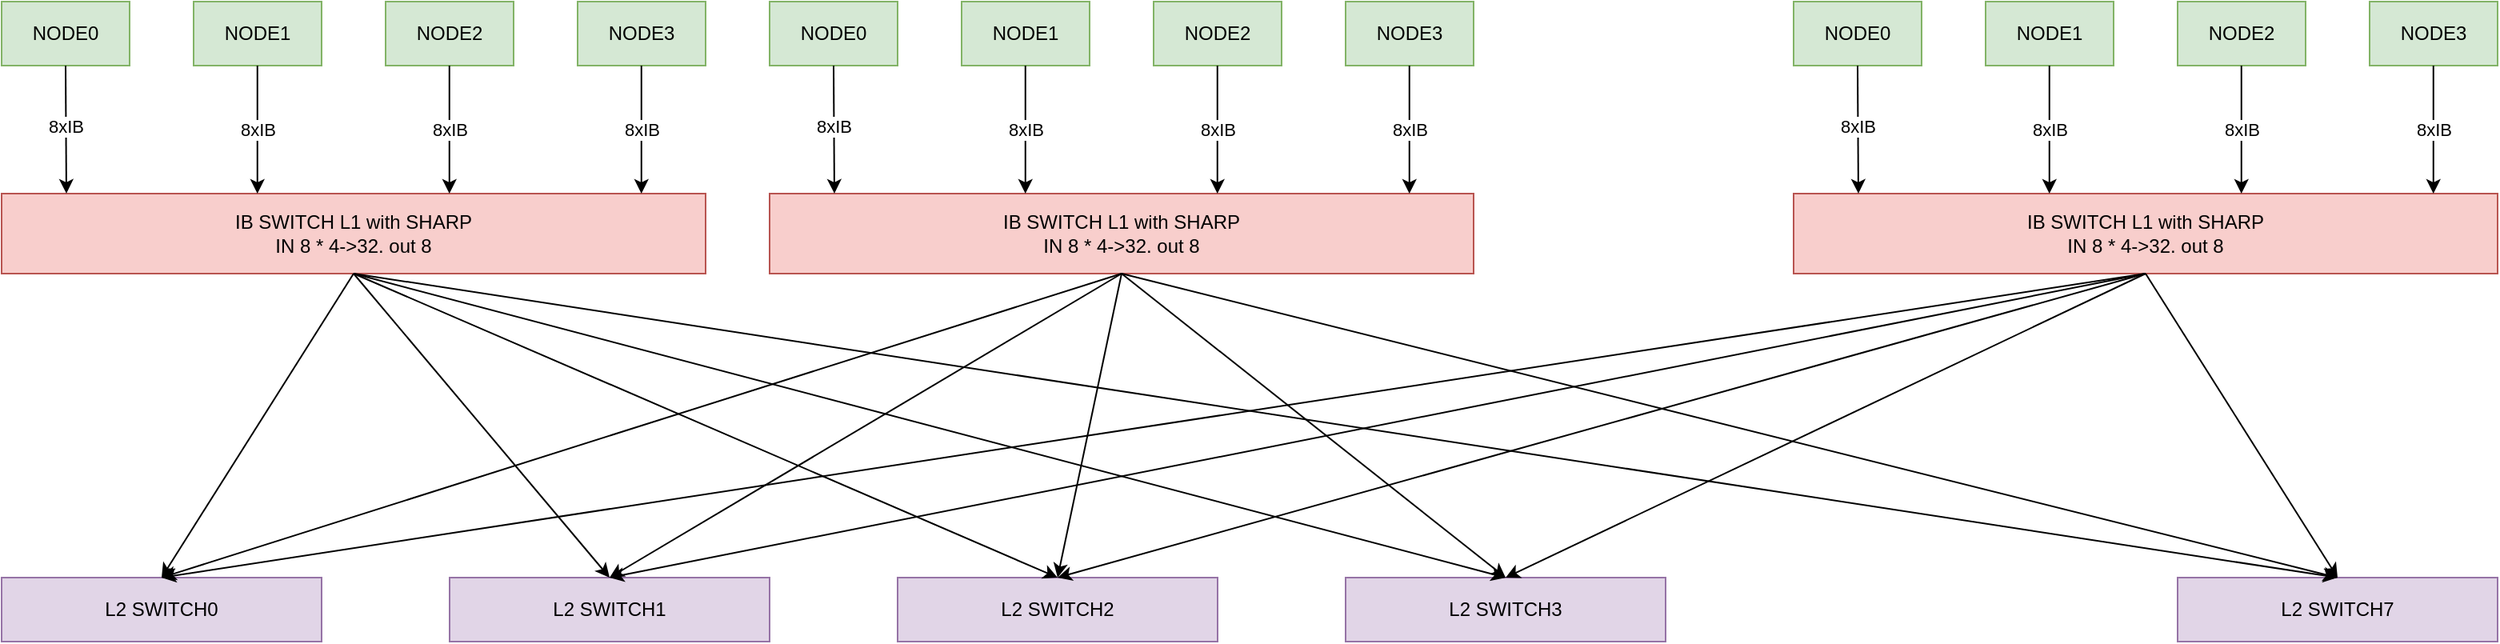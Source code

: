 <mxfile version="21.1.6" type="github">
  <diagram name="Page-1" id="u6EofwE82MoI4p_kMzL1">
    <mxGraphModel dx="1747" dy="966" grid="1" gridSize="10" guides="1" tooltips="1" connect="1" arrows="1" fold="1" page="1" pageScale="1" pageWidth="850" pageHeight="1100" math="0" shadow="0">
      <root>
        <mxCell id="0" />
        <mxCell id="1" parent="0" />
        <mxCell id="vdz2abv_oUN0xk4Ib0JP-1" value="NODE0" style="rounded=0;whiteSpace=wrap;html=1;fillColor=#d5e8d4;strokeColor=#82b366;" vertex="1" parent="1">
          <mxGeometry x="80" y="200" width="80" height="40" as="geometry" />
        </mxCell>
        <mxCell id="vdz2abv_oUN0xk4Ib0JP-2" value="NODE1" style="rounded=0;whiteSpace=wrap;html=1;fillColor=#d5e8d4;strokeColor=#82b366;" vertex="1" parent="1">
          <mxGeometry x="200" y="200" width="80" height="40" as="geometry" />
        </mxCell>
        <mxCell id="vdz2abv_oUN0xk4Ib0JP-3" value="NODE2" style="rounded=0;whiteSpace=wrap;html=1;fillColor=#d5e8d4;strokeColor=#82b366;" vertex="1" parent="1">
          <mxGeometry x="320" y="200" width="80" height="40" as="geometry" />
        </mxCell>
        <mxCell id="vdz2abv_oUN0xk4Ib0JP-4" value="NODE3" style="rounded=0;whiteSpace=wrap;html=1;fillColor=#d5e8d4;strokeColor=#82b366;" vertex="1" parent="1">
          <mxGeometry x="440" y="200" width="80" height="40" as="geometry" />
        </mxCell>
        <mxCell id="vdz2abv_oUN0xk4Ib0JP-5" value="IB SWITCH L1 with SHARP&lt;br&gt;IN 8 * 4-&amp;gt;32. out 8" style="rounded=0;whiteSpace=wrap;html=1;fillColor=#f8cecc;strokeColor=#b85450;" vertex="1" parent="1">
          <mxGeometry x="80" y="320" width="440" height="50" as="geometry" />
        </mxCell>
        <mxCell id="vdz2abv_oUN0xk4Ib0JP-6" value="" style="endArrow=classic;html=1;rounded=0;exitX=0.5;exitY=1;exitDx=0;exitDy=0;entryX=0.092;entryY=-0.001;entryDx=0;entryDy=0;entryPerimeter=0;" edge="1" parent="1" source="vdz2abv_oUN0xk4Ib0JP-1" target="vdz2abv_oUN0xk4Ib0JP-5">
          <mxGeometry width="50" height="50" relative="1" as="geometry">
            <mxPoint x="400" y="610" as="sourcePoint" />
            <mxPoint x="450" y="560" as="targetPoint" />
          </mxGeometry>
        </mxCell>
        <mxCell id="vdz2abv_oUN0xk4Ib0JP-10" value="8xIB" style="edgeLabel;html=1;align=center;verticalAlign=middle;resizable=0;points=[];" vertex="1" connectable="0" parent="vdz2abv_oUN0xk4Ib0JP-6">
          <mxGeometry x="-0.048" relative="1" as="geometry">
            <mxPoint as="offset" />
          </mxGeometry>
        </mxCell>
        <mxCell id="vdz2abv_oUN0xk4Ib0JP-7" value="8xIB" style="endArrow=classic;html=1;rounded=0;exitX=0.5;exitY=1;exitDx=0;exitDy=0;entryX=0.092;entryY=-0.001;entryDx=0;entryDy=0;entryPerimeter=0;" edge="1" parent="1">
          <mxGeometry width="50" height="50" relative="1" as="geometry">
            <mxPoint x="239.88" y="240" as="sourcePoint" />
            <mxPoint x="239.88" y="320" as="targetPoint" />
          </mxGeometry>
        </mxCell>
        <mxCell id="vdz2abv_oUN0xk4Ib0JP-8" value="" style="endArrow=classic;html=1;rounded=0;exitX=0.5;exitY=1;exitDx=0;exitDy=0;entryX=0.092;entryY=-0.001;entryDx=0;entryDy=0;entryPerimeter=0;" edge="1" parent="1">
          <mxGeometry width="50" height="50" relative="1" as="geometry">
            <mxPoint x="359.88" y="240" as="sourcePoint" />
            <mxPoint x="359.88" y="320" as="targetPoint" />
          </mxGeometry>
        </mxCell>
        <mxCell id="vdz2abv_oUN0xk4Ib0JP-11" value="8xIB" style="edgeLabel;html=1;align=center;verticalAlign=middle;resizable=0;points=[];" vertex="1" connectable="0" parent="vdz2abv_oUN0xk4Ib0JP-8">
          <mxGeometry x="-0.001" relative="1" as="geometry">
            <mxPoint as="offset" />
          </mxGeometry>
        </mxCell>
        <mxCell id="vdz2abv_oUN0xk4Ib0JP-9" value="8xIB" style="endArrow=classic;html=1;rounded=0;exitX=0.5;exitY=1;exitDx=0;exitDy=0;entryX=0.092;entryY=-0.001;entryDx=0;entryDy=0;entryPerimeter=0;" edge="1" parent="1">
          <mxGeometry width="50" height="50" relative="1" as="geometry">
            <mxPoint x="479.88" y="240" as="sourcePoint" />
            <mxPoint x="479.88" y="320" as="targetPoint" />
          </mxGeometry>
        </mxCell>
        <mxCell id="vdz2abv_oUN0xk4Ib0JP-12" value="L2 SWITCH0" style="rounded=0;whiteSpace=wrap;html=1;fillColor=#e1d5e7;strokeColor=#9673a6;" vertex="1" parent="1">
          <mxGeometry x="80" y="560" width="200" height="40" as="geometry" />
        </mxCell>
        <mxCell id="vdz2abv_oUN0xk4Ib0JP-13" value="NODE0" style="rounded=0;whiteSpace=wrap;html=1;fillColor=#d5e8d4;strokeColor=#82b366;" vertex="1" parent="1">
          <mxGeometry x="560" y="200" width="80" height="40" as="geometry" />
        </mxCell>
        <mxCell id="vdz2abv_oUN0xk4Ib0JP-14" value="NODE1" style="rounded=0;whiteSpace=wrap;html=1;fillColor=#d5e8d4;strokeColor=#82b366;" vertex="1" parent="1">
          <mxGeometry x="680" y="200" width="80" height="40" as="geometry" />
        </mxCell>
        <mxCell id="vdz2abv_oUN0xk4Ib0JP-15" value="NODE2" style="rounded=0;whiteSpace=wrap;html=1;fillColor=#d5e8d4;strokeColor=#82b366;" vertex="1" parent="1">
          <mxGeometry x="800" y="200" width="80" height="40" as="geometry" />
        </mxCell>
        <mxCell id="vdz2abv_oUN0xk4Ib0JP-16" value="NODE3" style="rounded=0;whiteSpace=wrap;html=1;fillColor=#d5e8d4;strokeColor=#82b366;" vertex="1" parent="1">
          <mxGeometry x="920" y="200" width="80" height="40" as="geometry" />
        </mxCell>
        <mxCell id="vdz2abv_oUN0xk4Ib0JP-17" value="IB SWITCH L1 with SHARP&lt;br&gt;IN 8 * 4-&amp;gt;32. out 8" style="rounded=0;whiteSpace=wrap;html=1;fillColor=#f8cecc;strokeColor=#b85450;" vertex="1" parent="1">
          <mxGeometry x="560" y="320" width="440" height="50" as="geometry" />
        </mxCell>
        <mxCell id="vdz2abv_oUN0xk4Ib0JP-18" value="" style="endArrow=classic;html=1;rounded=0;exitX=0.5;exitY=1;exitDx=0;exitDy=0;entryX=0.092;entryY=-0.001;entryDx=0;entryDy=0;entryPerimeter=0;" edge="1" parent="1" source="vdz2abv_oUN0xk4Ib0JP-13" target="vdz2abv_oUN0xk4Ib0JP-17">
          <mxGeometry width="50" height="50" relative="1" as="geometry">
            <mxPoint x="880" y="610" as="sourcePoint" />
            <mxPoint x="930" y="560" as="targetPoint" />
          </mxGeometry>
        </mxCell>
        <mxCell id="vdz2abv_oUN0xk4Ib0JP-19" value="8xIB" style="edgeLabel;html=1;align=center;verticalAlign=middle;resizable=0;points=[];" vertex="1" connectable="0" parent="vdz2abv_oUN0xk4Ib0JP-18">
          <mxGeometry x="-0.048" relative="1" as="geometry">
            <mxPoint as="offset" />
          </mxGeometry>
        </mxCell>
        <mxCell id="vdz2abv_oUN0xk4Ib0JP-20" value="8xIB" style="endArrow=classic;html=1;rounded=0;exitX=0.5;exitY=1;exitDx=0;exitDy=0;entryX=0.092;entryY=-0.001;entryDx=0;entryDy=0;entryPerimeter=0;" edge="1" parent="1">
          <mxGeometry width="50" height="50" relative="1" as="geometry">
            <mxPoint x="719.88" y="240" as="sourcePoint" />
            <mxPoint x="719.88" y="320" as="targetPoint" />
          </mxGeometry>
        </mxCell>
        <mxCell id="vdz2abv_oUN0xk4Ib0JP-21" value="" style="endArrow=classic;html=1;rounded=0;exitX=0.5;exitY=1;exitDx=0;exitDy=0;entryX=0.092;entryY=-0.001;entryDx=0;entryDy=0;entryPerimeter=0;" edge="1" parent="1">
          <mxGeometry width="50" height="50" relative="1" as="geometry">
            <mxPoint x="839.88" y="240" as="sourcePoint" />
            <mxPoint x="839.88" y="320" as="targetPoint" />
          </mxGeometry>
        </mxCell>
        <mxCell id="vdz2abv_oUN0xk4Ib0JP-22" value="8xIB" style="edgeLabel;html=1;align=center;verticalAlign=middle;resizable=0;points=[];" vertex="1" connectable="0" parent="vdz2abv_oUN0xk4Ib0JP-21">
          <mxGeometry x="-0.001" relative="1" as="geometry">
            <mxPoint as="offset" />
          </mxGeometry>
        </mxCell>
        <mxCell id="vdz2abv_oUN0xk4Ib0JP-23" value="8xIB" style="endArrow=classic;html=1;rounded=0;exitX=0.5;exitY=1;exitDx=0;exitDy=0;entryX=0.092;entryY=-0.001;entryDx=0;entryDy=0;entryPerimeter=0;" edge="1" parent="1">
          <mxGeometry width="50" height="50" relative="1" as="geometry">
            <mxPoint x="959.88" y="240" as="sourcePoint" />
            <mxPoint x="959.88" y="320" as="targetPoint" />
          </mxGeometry>
        </mxCell>
        <mxCell id="vdz2abv_oUN0xk4Ib0JP-24" value="NODE0" style="rounded=0;whiteSpace=wrap;html=1;fillColor=#d5e8d4;strokeColor=#82b366;" vertex="1" parent="1">
          <mxGeometry x="1200" y="200" width="80" height="40" as="geometry" />
        </mxCell>
        <mxCell id="vdz2abv_oUN0xk4Ib0JP-25" value="NODE1" style="rounded=0;whiteSpace=wrap;html=1;fillColor=#d5e8d4;strokeColor=#82b366;" vertex="1" parent="1">
          <mxGeometry x="1320" y="200" width="80" height="40" as="geometry" />
        </mxCell>
        <mxCell id="vdz2abv_oUN0xk4Ib0JP-26" value="NODE2" style="rounded=0;whiteSpace=wrap;html=1;fillColor=#d5e8d4;strokeColor=#82b366;" vertex="1" parent="1">
          <mxGeometry x="1440" y="200" width="80" height="40" as="geometry" />
        </mxCell>
        <mxCell id="vdz2abv_oUN0xk4Ib0JP-27" value="NODE3" style="rounded=0;whiteSpace=wrap;html=1;fillColor=#d5e8d4;strokeColor=#82b366;" vertex="1" parent="1">
          <mxGeometry x="1560" y="200" width="80" height="40" as="geometry" />
        </mxCell>
        <mxCell id="vdz2abv_oUN0xk4Ib0JP-28" value="IB SWITCH L1 with SHARP&lt;br&gt;IN 8 * 4-&amp;gt;32. out 8" style="rounded=0;whiteSpace=wrap;html=1;fillColor=#f8cecc;strokeColor=#b85450;" vertex="1" parent="1">
          <mxGeometry x="1200" y="320" width="440" height="50" as="geometry" />
        </mxCell>
        <mxCell id="vdz2abv_oUN0xk4Ib0JP-29" value="" style="endArrow=classic;html=1;rounded=0;exitX=0.5;exitY=1;exitDx=0;exitDy=0;entryX=0.092;entryY=-0.001;entryDx=0;entryDy=0;entryPerimeter=0;" edge="1" parent="1" source="vdz2abv_oUN0xk4Ib0JP-24" target="vdz2abv_oUN0xk4Ib0JP-28">
          <mxGeometry width="50" height="50" relative="1" as="geometry">
            <mxPoint x="1520" y="610" as="sourcePoint" />
            <mxPoint x="1570" y="560" as="targetPoint" />
          </mxGeometry>
        </mxCell>
        <mxCell id="vdz2abv_oUN0xk4Ib0JP-30" value="8xIB" style="edgeLabel;html=1;align=center;verticalAlign=middle;resizable=0;points=[];" vertex="1" connectable="0" parent="vdz2abv_oUN0xk4Ib0JP-29">
          <mxGeometry x="-0.048" relative="1" as="geometry">
            <mxPoint as="offset" />
          </mxGeometry>
        </mxCell>
        <mxCell id="vdz2abv_oUN0xk4Ib0JP-31" value="8xIB" style="endArrow=classic;html=1;rounded=0;exitX=0.5;exitY=1;exitDx=0;exitDy=0;entryX=0.092;entryY=-0.001;entryDx=0;entryDy=0;entryPerimeter=0;" edge="1" parent="1">
          <mxGeometry width="50" height="50" relative="1" as="geometry">
            <mxPoint x="1359.88" y="240" as="sourcePoint" />
            <mxPoint x="1359.88" y="320" as="targetPoint" />
          </mxGeometry>
        </mxCell>
        <mxCell id="vdz2abv_oUN0xk4Ib0JP-32" value="" style="endArrow=classic;html=1;rounded=0;exitX=0.5;exitY=1;exitDx=0;exitDy=0;entryX=0.092;entryY=-0.001;entryDx=0;entryDy=0;entryPerimeter=0;" edge="1" parent="1">
          <mxGeometry width="50" height="50" relative="1" as="geometry">
            <mxPoint x="1479.88" y="240" as="sourcePoint" />
            <mxPoint x="1479.88" y="320" as="targetPoint" />
          </mxGeometry>
        </mxCell>
        <mxCell id="vdz2abv_oUN0xk4Ib0JP-33" value="8xIB" style="edgeLabel;html=1;align=center;verticalAlign=middle;resizable=0;points=[];" vertex="1" connectable="0" parent="vdz2abv_oUN0xk4Ib0JP-32">
          <mxGeometry x="-0.001" relative="1" as="geometry">
            <mxPoint as="offset" />
          </mxGeometry>
        </mxCell>
        <mxCell id="vdz2abv_oUN0xk4Ib0JP-34" value="8xIB" style="endArrow=classic;html=1;rounded=0;exitX=0.5;exitY=1;exitDx=0;exitDy=0;entryX=0.092;entryY=-0.001;entryDx=0;entryDy=0;entryPerimeter=0;" edge="1" parent="1">
          <mxGeometry width="50" height="50" relative="1" as="geometry">
            <mxPoint x="1599.88" y="240" as="sourcePoint" />
            <mxPoint x="1599.88" y="320" as="targetPoint" />
          </mxGeometry>
        </mxCell>
        <mxCell id="vdz2abv_oUN0xk4Ib0JP-35" value="" style="endArrow=classic;html=1;rounded=0;exitX=0.5;exitY=1;exitDx=0;exitDy=0;entryX=0.5;entryY=0;entryDx=0;entryDy=0;" edge="1" parent="1" source="vdz2abv_oUN0xk4Ib0JP-5" target="vdz2abv_oUN0xk4Ib0JP-12">
          <mxGeometry width="50" height="50" relative="1" as="geometry">
            <mxPoint x="770" y="530" as="sourcePoint" />
            <mxPoint x="820" y="480" as="targetPoint" />
          </mxGeometry>
        </mxCell>
        <mxCell id="vdz2abv_oUN0xk4Ib0JP-36" value="L2 SWITCH1" style="rounded=0;whiteSpace=wrap;html=1;fillColor=#e1d5e7;strokeColor=#9673a6;" vertex="1" parent="1">
          <mxGeometry x="360" y="560" width="200" height="40" as="geometry" />
        </mxCell>
        <mxCell id="vdz2abv_oUN0xk4Ib0JP-37" value="L2 SWITCH2" style="rounded=0;whiteSpace=wrap;html=1;fillColor=#e1d5e7;strokeColor=#9673a6;" vertex="1" parent="1">
          <mxGeometry x="640" y="560" width="200" height="40" as="geometry" />
        </mxCell>
        <mxCell id="vdz2abv_oUN0xk4Ib0JP-38" value="L2 SWITCH3" style="rounded=0;whiteSpace=wrap;html=1;fillColor=#e1d5e7;strokeColor=#9673a6;" vertex="1" parent="1">
          <mxGeometry x="920" y="560" width="200" height="40" as="geometry" />
        </mxCell>
        <mxCell id="vdz2abv_oUN0xk4Ib0JP-39" value="L2 SWITCH7" style="rounded=0;whiteSpace=wrap;html=1;fillColor=#e1d5e7;strokeColor=#9673a6;" vertex="1" parent="1">
          <mxGeometry x="1440" y="560" width="200" height="40" as="geometry" />
        </mxCell>
        <mxCell id="vdz2abv_oUN0xk4Ib0JP-40" value="" style="endArrow=classic;html=1;rounded=0;exitX=0.5;exitY=1;exitDx=0;exitDy=0;entryX=0.5;entryY=0;entryDx=0;entryDy=0;" edge="1" parent="1" source="vdz2abv_oUN0xk4Ib0JP-17" target="vdz2abv_oUN0xk4Ib0JP-12">
          <mxGeometry width="50" height="50" relative="1" as="geometry">
            <mxPoint x="310" y="380" as="sourcePoint" />
            <mxPoint x="190" y="570" as="targetPoint" />
          </mxGeometry>
        </mxCell>
        <mxCell id="vdz2abv_oUN0xk4Ib0JP-41" value="" style="endArrow=classic;html=1;rounded=0;exitX=0.5;exitY=1;exitDx=0;exitDy=0;entryX=0.5;entryY=0;entryDx=0;entryDy=0;" edge="1" parent="1" source="vdz2abv_oUN0xk4Ib0JP-28" target="vdz2abv_oUN0xk4Ib0JP-12">
          <mxGeometry width="50" height="50" relative="1" as="geometry">
            <mxPoint x="790" y="380" as="sourcePoint" />
            <mxPoint x="190" y="570" as="targetPoint" />
          </mxGeometry>
        </mxCell>
        <mxCell id="vdz2abv_oUN0xk4Ib0JP-42" value="" style="endArrow=classic;html=1;rounded=0;exitX=0.5;exitY=1;exitDx=0;exitDy=0;entryX=0.5;entryY=0;entryDx=0;entryDy=0;" edge="1" parent="1" source="vdz2abv_oUN0xk4Ib0JP-5" target="vdz2abv_oUN0xk4Ib0JP-36">
          <mxGeometry width="50" height="50" relative="1" as="geometry">
            <mxPoint x="790" y="380" as="sourcePoint" />
            <mxPoint x="190" y="570" as="targetPoint" />
          </mxGeometry>
        </mxCell>
        <mxCell id="vdz2abv_oUN0xk4Ib0JP-43" value="" style="endArrow=classic;html=1;rounded=0;exitX=0.5;exitY=1;exitDx=0;exitDy=0;entryX=0.5;entryY=0;entryDx=0;entryDy=0;" edge="1" parent="1" source="vdz2abv_oUN0xk4Ib0JP-17" target="vdz2abv_oUN0xk4Ib0JP-36">
          <mxGeometry width="50" height="50" relative="1" as="geometry">
            <mxPoint x="310" y="380" as="sourcePoint" />
            <mxPoint x="470" y="570" as="targetPoint" />
          </mxGeometry>
        </mxCell>
        <mxCell id="vdz2abv_oUN0xk4Ib0JP-44" value="" style="endArrow=classic;html=1;rounded=0;exitX=0.5;exitY=1;exitDx=0;exitDy=0;entryX=0.5;entryY=0;entryDx=0;entryDy=0;" edge="1" parent="1" source="vdz2abv_oUN0xk4Ib0JP-28" target="vdz2abv_oUN0xk4Ib0JP-36">
          <mxGeometry width="50" height="50" relative="1" as="geometry">
            <mxPoint x="790" y="380" as="sourcePoint" />
            <mxPoint x="470" y="570" as="targetPoint" />
          </mxGeometry>
        </mxCell>
        <mxCell id="vdz2abv_oUN0xk4Ib0JP-45" value="" style="endArrow=classic;html=1;rounded=0;exitX=0.5;exitY=1;exitDx=0;exitDy=0;entryX=0.5;entryY=0;entryDx=0;entryDy=0;" edge="1" parent="1" source="vdz2abv_oUN0xk4Ib0JP-5" target="vdz2abv_oUN0xk4Ib0JP-37">
          <mxGeometry width="50" height="50" relative="1" as="geometry">
            <mxPoint x="310" y="380" as="sourcePoint" />
            <mxPoint x="470" y="570" as="targetPoint" />
          </mxGeometry>
        </mxCell>
        <mxCell id="vdz2abv_oUN0xk4Ib0JP-46" value="" style="endArrow=classic;html=1;rounded=0;exitX=0.5;exitY=1;exitDx=0;exitDy=0;entryX=0.5;entryY=0;entryDx=0;entryDy=0;" edge="1" parent="1" source="vdz2abv_oUN0xk4Ib0JP-5" target="vdz2abv_oUN0xk4Ib0JP-38">
          <mxGeometry width="50" height="50" relative="1" as="geometry">
            <mxPoint x="310" y="380" as="sourcePoint" />
            <mxPoint x="750" y="570" as="targetPoint" />
          </mxGeometry>
        </mxCell>
        <mxCell id="vdz2abv_oUN0xk4Ib0JP-47" value="" style="endArrow=classic;html=1;rounded=0;entryX=0.5;entryY=0;entryDx=0;entryDy=0;" edge="1" parent="1" target="vdz2abv_oUN0xk4Ib0JP-37">
          <mxGeometry width="50" height="50" relative="1" as="geometry">
            <mxPoint x="780" y="370" as="sourcePoint" />
            <mxPoint x="470" y="570" as="targetPoint" />
          </mxGeometry>
        </mxCell>
        <mxCell id="vdz2abv_oUN0xk4Ib0JP-48" value="" style="endArrow=classic;html=1;rounded=0;entryX=0.5;entryY=0;entryDx=0;entryDy=0;exitX=0.5;exitY=1;exitDx=0;exitDy=0;" edge="1" parent="1" source="vdz2abv_oUN0xk4Ib0JP-28" target="vdz2abv_oUN0xk4Ib0JP-37">
          <mxGeometry width="50" height="50" relative="1" as="geometry">
            <mxPoint x="790" y="380" as="sourcePoint" />
            <mxPoint x="750" y="570" as="targetPoint" />
          </mxGeometry>
        </mxCell>
        <mxCell id="vdz2abv_oUN0xk4Ib0JP-49" value="" style="endArrow=classic;html=1;rounded=0;exitX=0.5;exitY=1;exitDx=0;exitDy=0;entryX=0.5;entryY=0;entryDx=0;entryDy=0;" edge="1" parent="1" source="vdz2abv_oUN0xk4Ib0JP-5" target="vdz2abv_oUN0xk4Ib0JP-39">
          <mxGeometry width="50" height="50" relative="1" as="geometry">
            <mxPoint x="310" y="380" as="sourcePoint" />
            <mxPoint x="1030" y="570" as="targetPoint" />
          </mxGeometry>
        </mxCell>
        <mxCell id="vdz2abv_oUN0xk4Ib0JP-50" value="" style="endArrow=classic;html=1;rounded=0;entryX=0.5;entryY=0;entryDx=0;entryDy=0;exitX=0.5;exitY=1;exitDx=0;exitDy=0;" edge="1" parent="1" source="vdz2abv_oUN0xk4Ib0JP-17" target="vdz2abv_oUN0xk4Ib0JP-38">
          <mxGeometry width="50" height="50" relative="1" as="geometry">
            <mxPoint x="790" y="380" as="sourcePoint" />
            <mxPoint x="750" y="570" as="targetPoint" />
          </mxGeometry>
        </mxCell>
        <mxCell id="vdz2abv_oUN0xk4Ib0JP-51" value="" style="endArrow=classic;html=1;rounded=0;entryX=0.5;entryY=0;entryDx=0;entryDy=0;exitX=0.5;exitY=1;exitDx=0;exitDy=0;" edge="1" parent="1" source="vdz2abv_oUN0xk4Ib0JP-17" target="vdz2abv_oUN0xk4Ib0JP-39">
          <mxGeometry width="50" height="50" relative="1" as="geometry">
            <mxPoint x="790" y="380" as="sourcePoint" />
            <mxPoint x="1030" y="570" as="targetPoint" />
          </mxGeometry>
        </mxCell>
        <mxCell id="vdz2abv_oUN0xk4Ib0JP-52" value="" style="endArrow=classic;html=1;rounded=0;entryX=0.5;entryY=0;entryDx=0;entryDy=0;exitX=0.5;exitY=1;exitDx=0;exitDy=0;" edge="1" parent="1" source="vdz2abv_oUN0xk4Ib0JP-28" target="vdz2abv_oUN0xk4Ib0JP-38">
          <mxGeometry width="50" height="50" relative="1" as="geometry">
            <mxPoint x="1430" y="380" as="sourcePoint" />
            <mxPoint x="750" y="570" as="targetPoint" />
          </mxGeometry>
        </mxCell>
        <mxCell id="vdz2abv_oUN0xk4Ib0JP-53" value="" style="endArrow=classic;html=1;rounded=0;entryX=0.5;entryY=0;entryDx=0;entryDy=0;exitX=0.5;exitY=1;exitDx=0;exitDy=0;" edge="1" parent="1" source="vdz2abv_oUN0xk4Ib0JP-28" target="vdz2abv_oUN0xk4Ib0JP-39">
          <mxGeometry width="50" height="50" relative="1" as="geometry">
            <mxPoint x="1430" y="380" as="sourcePoint" />
            <mxPoint x="1030" y="570" as="targetPoint" />
          </mxGeometry>
        </mxCell>
      </root>
    </mxGraphModel>
  </diagram>
</mxfile>
